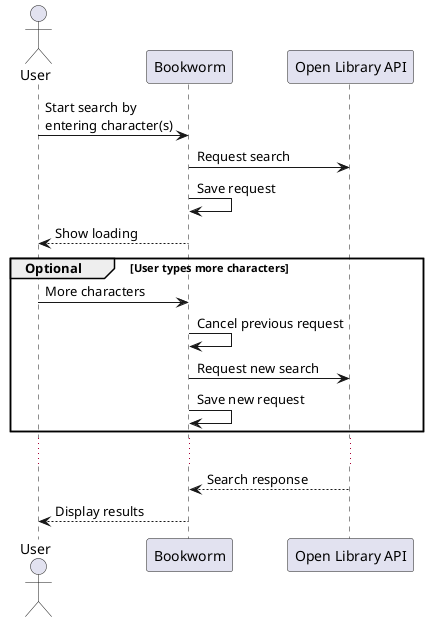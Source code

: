 @startuml

actor User
participant App as "Bookworm"
participant API as "Open Library API"

User -> App: Start search by\nentering character(s)

App -> API: Request search
App -> App: Save request
User <-- App: Show loading 

group Optional [User types more characters]

    User -> App: More characters
    App -> App: Cancel previous request
    App -> API: Request new search
    App -> App: Save new request

end

...

App <-- API: Search response
User <-- App: Display results

@enduml